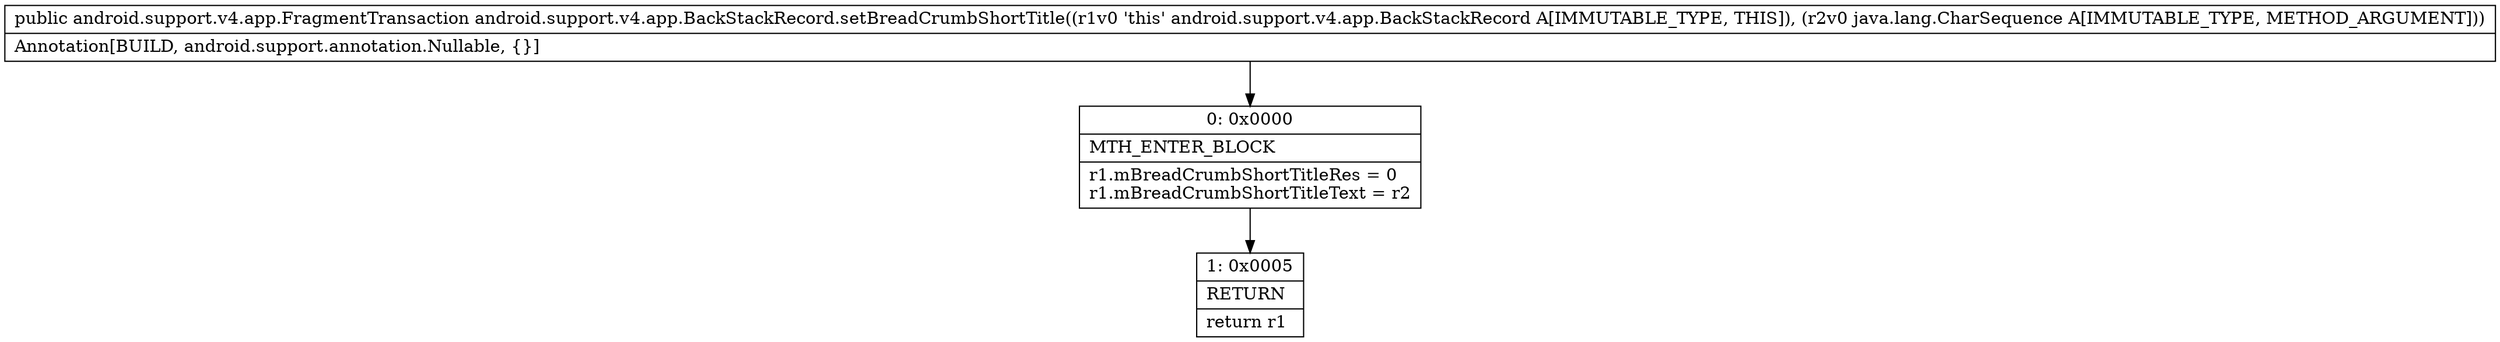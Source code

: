digraph "CFG forandroid.support.v4.app.BackStackRecord.setBreadCrumbShortTitle(Ljava\/lang\/CharSequence;)Landroid\/support\/v4\/app\/FragmentTransaction;" {
Node_0 [shape=record,label="{0\:\ 0x0000|MTH_ENTER_BLOCK\l|r1.mBreadCrumbShortTitleRes = 0\lr1.mBreadCrumbShortTitleText = r2\l}"];
Node_1 [shape=record,label="{1\:\ 0x0005|RETURN\l|return r1\l}"];
MethodNode[shape=record,label="{public android.support.v4.app.FragmentTransaction android.support.v4.app.BackStackRecord.setBreadCrumbShortTitle((r1v0 'this' android.support.v4.app.BackStackRecord A[IMMUTABLE_TYPE, THIS]), (r2v0 java.lang.CharSequence A[IMMUTABLE_TYPE, METHOD_ARGUMENT]))  | Annotation[BUILD, android.support.annotation.Nullable, \{\}]\l}"];
MethodNode -> Node_0;
Node_0 -> Node_1;
}


